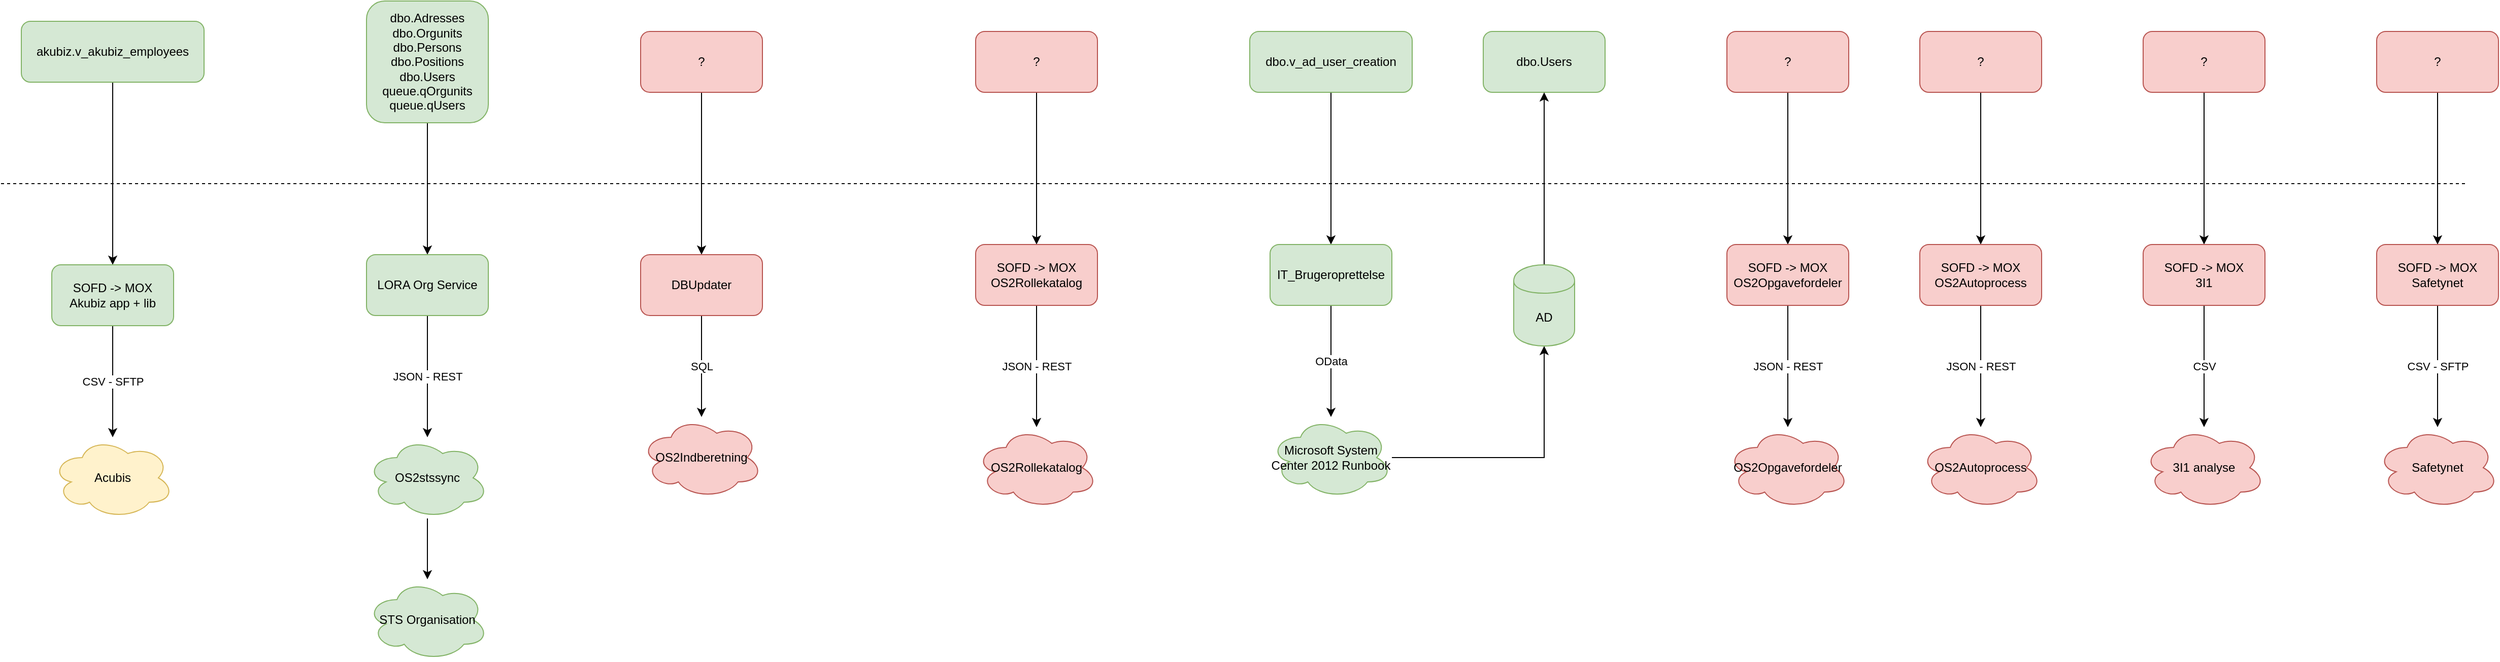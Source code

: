 <mxfile version="10.7.9" type="github"><diagram id="KG_Ls5Qf2pqGlYbRwUBB" name="Page-1"><mxGraphModel dx="1394" dy="771" grid="1" gridSize="10" guides="1" tooltips="1" connect="1" arrows="1" fold="1" page="1" pageScale="1" pageWidth="827" pageHeight="1169" math="0" shadow="0"><root><mxCell id="0"/><mxCell id="1" parent="0"/><mxCell id="2UKlJRxyJHeMJeI0KMfv-2" value="" style="endArrow=none;dashed=1;html=1;" edge="1" parent="1"><mxGeometry width="50" height="50" relative="1" as="geometry"><mxPoint y="200" as="sourcePoint"/><mxPoint x="2430" y="200" as="targetPoint"/></mxGeometry></mxCell><mxCell id="2UKlJRxyJHeMJeI0KMfv-4" value="Acubis" style="ellipse;shape=cloud;whiteSpace=wrap;html=1;fillColor=#fff2cc;strokeColor=#d6b656;" vertex="1" parent="1"><mxGeometry x="50" y="450" width="120" height="80" as="geometry"/></mxCell><mxCell id="2UKlJRxyJHeMJeI0KMfv-8" style="edgeStyle=orthogonalEdgeStyle;rounded=0;orthogonalLoop=1;jettySize=auto;html=1;" edge="1" parent="1" source="2UKlJRxyJHeMJeI0KMfv-5" target="2UKlJRxyJHeMJeI0KMfv-7"><mxGeometry relative="1" as="geometry"/></mxCell><mxCell id="2UKlJRxyJHeMJeI0KMfv-5" value="akubiz.v_akubiz_employees" style="rounded=1;whiteSpace=wrap;html=1;fillColor=#d5e8d4;strokeColor=#82b366;" vertex="1" parent="1"><mxGeometry x="20" y="40" width="180" height="60" as="geometry"/></mxCell><mxCell id="2UKlJRxyJHeMJeI0KMfv-9" value="CSV - SFTP" style="edgeStyle=orthogonalEdgeStyle;rounded=0;orthogonalLoop=1;jettySize=auto;html=1;" edge="1" parent="1" source="2UKlJRxyJHeMJeI0KMfv-7" target="2UKlJRxyJHeMJeI0KMfv-4"><mxGeometry relative="1" as="geometry"/></mxCell><mxCell id="2UKlJRxyJHeMJeI0KMfv-7" value="&lt;div&gt;SOFD -&amp;gt; MOX&lt;/div&gt;&lt;div&gt;Akubiz app + lib&lt;br&gt;&lt;/div&gt;" style="rounded=1;whiteSpace=wrap;html=1;fillColor=#d5e8d4;strokeColor=#82b366;" vertex="1" parent="1"><mxGeometry x="50" y="280" width="120" height="60" as="geometry"/></mxCell><mxCell id="2UKlJRxyJHeMJeI0KMfv-14" style="edgeStyle=orthogonalEdgeStyle;rounded=0;orthogonalLoop=1;jettySize=auto;html=1;" edge="1" parent="1" source="2UKlJRxyJHeMJeI0KMfv-10" target="2UKlJRxyJHeMJeI0KMfv-13"><mxGeometry relative="1" as="geometry"/></mxCell><mxCell id="2UKlJRxyJHeMJeI0KMfv-10" value="&lt;div&gt;dbo.Adresses&lt;/div&gt;&lt;div&gt;dbo.Orgunits&lt;/div&gt;&lt;div&gt;dbo.Persons&lt;/div&gt;&lt;div&gt;dbo.Positions&lt;/div&gt;&lt;div&gt;dbo.Users&lt;/div&gt;&lt;div&gt;queue.qOrgunits&lt;/div&gt;&lt;div&gt;queue.qUsers&lt;br&gt;&lt;/div&gt;" style="rounded=1;whiteSpace=wrap;html=1;fillColor=#d5e8d4;strokeColor=#82b366;" vertex="1" parent="1"><mxGeometry x="360" y="20" width="120" height="120" as="geometry"/></mxCell><mxCell id="2UKlJRxyJHeMJeI0KMfv-17" style="edgeStyle=orthogonalEdgeStyle;rounded=0;orthogonalLoop=1;jettySize=auto;html=1;" edge="1" parent="1" source="2UKlJRxyJHeMJeI0KMfv-12" target="2UKlJRxyJHeMJeI0KMfv-16"><mxGeometry relative="1" as="geometry"/></mxCell><mxCell id="2UKlJRxyJHeMJeI0KMfv-12" value="OS2stssync" style="ellipse;shape=cloud;whiteSpace=wrap;html=1;fillColor=#d5e8d4;strokeColor=#82b366;" vertex="1" parent="1"><mxGeometry x="360" y="450" width="120" height="80" as="geometry"/></mxCell><mxCell id="2UKlJRxyJHeMJeI0KMfv-15" value="JSON - REST" style="edgeStyle=orthogonalEdgeStyle;rounded=0;orthogonalLoop=1;jettySize=auto;html=1;" edge="1" parent="1" source="2UKlJRxyJHeMJeI0KMfv-13" target="2UKlJRxyJHeMJeI0KMfv-12"><mxGeometry relative="1" as="geometry"/></mxCell><mxCell id="2UKlJRxyJHeMJeI0KMfv-13" value="LORA Org Service" style="rounded=1;whiteSpace=wrap;html=1;fillColor=#d5e8d4;strokeColor=#82b366;" vertex="1" parent="1"><mxGeometry x="360" y="270" width="120" height="60" as="geometry"/></mxCell><mxCell id="2UKlJRxyJHeMJeI0KMfv-16" value="STS Organisation" style="ellipse;shape=cloud;whiteSpace=wrap;html=1;fillColor=#d5e8d4;strokeColor=#82b366;" vertex="1" parent="1"><mxGeometry x="360" y="590" width="120" height="80" as="geometry"/></mxCell><mxCell id="2UKlJRxyJHeMJeI0KMfv-20" style="edgeStyle=orthogonalEdgeStyle;rounded=0;orthogonalLoop=1;jettySize=auto;html=1;" edge="1" parent="1" source="2UKlJRxyJHeMJeI0KMfv-18" target="2UKlJRxyJHeMJeI0KMfv-19"><mxGeometry relative="1" as="geometry"/></mxCell><mxCell id="2UKlJRxyJHeMJeI0KMfv-18" value="?" style="rounded=1;whiteSpace=wrap;html=1;fillColor=#f8cecc;strokeColor=#b85450;" vertex="1" parent="1"><mxGeometry x="630" y="50" width="120" height="60" as="geometry"/></mxCell><mxCell id="2UKlJRxyJHeMJeI0KMfv-22" value="SQL" style="edgeStyle=orthogonalEdgeStyle;rounded=0;orthogonalLoop=1;jettySize=auto;html=1;" edge="1" parent="1" source="2UKlJRxyJHeMJeI0KMfv-19" target="2UKlJRxyJHeMJeI0KMfv-21"><mxGeometry relative="1" as="geometry"/></mxCell><mxCell id="2UKlJRxyJHeMJeI0KMfv-19" value="DBUpdater" style="rounded=1;whiteSpace=wrap;html=1;fillColor=#f8cecc;strokeColor=#b85450;" vertex="1" parent="1"><mxGeometry x="630" y="270" width="120" height="60" as="geometry"/></mxCell><mxCell id="2UKlJRxyJHeMJeI0KMfv-21" value="OS2Indberetning" style="ellipse;shape=cloud;whiteSpace=wrap;html=1;fillColor=#f8cecc;strokeColor=#b85450;" vertex="1" parent="1"><mxGeometry x="630" y="430" width="120" height="80" as="geometry"/></mxCell><mxCell id="2UKlJRxyJHeMJeI0KMfv-26" style="edgeStyle=orthogonalEdgeStyle;rounded=0;orthogonalLoop=1;jettySize=auto;html=1;" edge="1" parent="1" source="2UKlJRxyJHeMJeI0KMfv-24" target="2UKlJRxyJHeMJeI0KMfv-25"><mxGeometry relative="1" as="geometry"/></mxCell><mxCell id="2UKlJRxyJHeMJeI0KMfv-24" value="?" style="rounded=1;whiteSpace=wrap;html=1;fillColor=#f8cecc;strokeColor=#b85450;" vertex="1" parent="1"><mxGeometry x="960" y="50" width="120" height="60" as="geometry"/></mxCell><mxCell id="2UKlJRxyJHeMJeI0KMfv-28" value="JSON - REST" style="edgeStyle=orthogonalEdgeStyle;rounded=0;orthogonalLoop=1;jettySize=auto;html=1;" edge="1" parent="1" source="2UKlJRxyJHeMJeI0KMfv-25" target="2UKlJRxyJHeMJeI0KMfv-27"><mxGeometry relative="1" as="geometry"/></mxCell><mxCell id="2UKlJRxyJHeMJeI0KMfv-25" value="&lt;div&gt;SOFD -&amp;gt; MOX&lt;/div&gt;&lt;div&gt;OS2Rollekatalog&lt;br&gt;&lt;/div&gt;" style="rounded=1;whiteSpace=wrap;html=1;fillColor=#f8cecc;strokeColor=#b85450;" vertex="1" parent="1"><mxGeometry x="960" y="260" width="120" height="60" as="geometry"/></mxCell><mxCell id="2UKlJRxyJHeMJeI0KMfv-27" value="OS2Rollekatalog" style="ellipse;shape=cloud;whiteSpace=wrap;html=1;fillColor=#f8cecc;strokeColor=#b85450;" vertex="1" parent="1"><mxGeometry x="960" y="440" width="120" height="80" as="geometry"/></mxCell><mxCell id="2UKlJRxyJHeMJeI0KMfv-31" style="edgeStyle=orthogonalEdgeStyle;rounded=0;orthogonalLoop=1;jettySize=auto;html=1;" edge="1" parent="1" source="2UKlJRxyJHeMJeI0KMfv-29" target="2UKlJRxyJHeMJeI0KMfv-30"><mxGeometry relative="1" as="geometry"/></mxCell><mxCell id="2UKlJRxyJHeMJeI0KMfv-29" value="dbo.v_ad_user_creation" style="rounded=1;whiteSpace=wrap;html=1;fillColor=#d5e8d4;strokeColor=#82b366;" vertex="1" parent="1"><mxGeometry x="1230" y="50" width="160" height="60" as="geometry"/></mxCell><mxCell id="2UKlJRxyJHeMJeI0KMfv-33" value="OData" style="edgeStyle=orthogonalEdgeStyle;rounded=0;orthogonalLoop=1;jettySize=auto;html=1;" edge="1" parent="1" source="2UKlJRxyJHeMJeI0KMfv-30" target="2UKlJRxyJHeMJeI0KMfv-32"><mxGeometry relative="1" as="geometry"/></mxCell><mxCell id="2UKlJRxyJHeMJeI0KMfv-30" value="IT_Brugeroprettelse" style="rounded=1;whiteSpace=wrap;html=1;fillColor=#d5e8d4;strokeColor=#82b366;" vertex="1" parent="1"><mxGeometry x="1250" y="260" width="120" height="60" as="geometry"/></mxCell><mxCell id="2UKlJRxyJHeMJeI0KMfv-39" style="edgeStyle=orthogonalEdgeStyle;rounded=0;orthogonalLoop=1;jettySize=auto;html=1;" edge="1" parent="1" source="2UKlJRxyJHeMJeI0KMfv-32" target="2UKlJRxyJHeMJeI0KMfv-38"><mxGeometry relative="1" as="geometry"/></mxCell><mxCell id="2UKlJRxyJHeMJeI0KMfv-32" value="Microsoft System Center 2012 Runbook" style="ellipse;shape=cloud;whiteSpace=wrap;html=1;fillColor=#d5e8d4;strokeColor=#82b366;" vertex="1" parent="1"><mxGeometry x="1250" y="430" width="120" height="80" as="geometry"/></mxCell><mxCell id="2UKlJRxyJHeMJeI0KMfv-36" value="dbo.Users" style="rounded=1;whiteSpace=wrap;html=1;fillColor=#d5e8d4;strokeColor=#82b366;" vertex="1" parent="1"><mxGeometry x="1460" y="50" width="120" height="60" as="geometry"/></mxCell><mxCell id="2UKlJRxyJHeMJeI0KMfv-40" style="edgeStyle=orthogonalEdgeStyle;rounded=0;orthogonalLoop=1;jettySize=auto;html=1;" edge="1" parent="1" source="2UKlJRxyJHeMJeI0KMfv-38" target="2UKlJRxyJHeMJeI0KMfv-36"><mxGeometry relative="1" as="geometry"/></mxCell><mxCell id="2UKlJRxyJHeMJeI0KMfv-38" value="AD" style="shape=cylinder;whiteSpace=wrap;html=1;boundedLbl=1;backgroundOutline=1;fillColor=#d5e8d4;strokeColor=#82b366;" vertex="1" parent="1"><mxGeometry x="1490" y="280" width="60" height="80" as="geometry"/></mxCell><mxCell id="2UKlJRxyJHeMJeI0KMfv-41" style="edgeStyle=orthogonalEdgeStyle;rounded=0;orthogonalLoop=1;jettySize=auto;html=1;" edge="1" parent="1" source="2UKlJRxyJHeMJeI0KMfv-42" target="2UKlJRxyJHeMJeI0KMfv-44"><mxGeometry relative="1" as="geometry"/></mxCell><mxCell id="2UKlJRxyJHeMJeI0KMfv-42" value="?" style="rounded=1;whiteSpace=wrap;html=1;fillColor=#f8cecc;strokeColor=#b85450;" vertex="1" parent="1"><mxGeometry x="1700" y="50" width="120" height="60" as="geometry"/></mxCell><mxCell id="2UKlJRxyJHeMJeI0KMfv-43" value="JSON - REST" style="edgeStyle=orthogonalEdgeStyle;rounded=0;orthogonalLoop=1;jettySize=auto;html=1;" edge="1" parent="1" source="2UKlJRxyJHeMJeI0KMfv-44" target="2UKlJRxyJHeMJeI0KMfv-45"><mxGeometry relative="1" as="geometry"/></mxCell><mxCell id="2UKlJRxyJHeMJeI0KMfv-44" value="&lt;div&gt;SOFD -&amp;gt; MOX&lt;/div&gt;&lt;div&gt;OS2Opgavefordeler&lt;br&gt;&lt;/div&gt;" style="rounded=1;whiteSpace=wrap;html=1;fillColor=#f8cecc;strokeColor=#b85450;" vertex="1" parent="1"><mxGeometry x="1700" y="260" width="120" height="60" as="geometry"/></mxCell><mxCell id="2UKlJRxyJHeMJeI0KMfv-45" value="OS2Opgavefordeler" style="ellipse;shape=cloud;whiteSpace=wrap;html=1;fillColor=#f8cecc;strokeColor=#b85450;" vertex="1" parent="1"><mxGeometry x="1700" y="440" width="120" height="80" as="geometry"/></mxCell><mxCell id="2UKlJRxyJHeMJeI0KMfv-46" style="edgeStyle=orthogonalEdgeStyle;rounded=0;orthogonalLoop=1;jettySize=auto;html=1;" edge="1" parent="1" source="2UKlJRxyJHeMJeI0KMfv-47" target="2UKlJRxyJHeMJeI0KMfv-49"><mxGeometry relative="1" as="geometry"/></mxCell><mxCell id="2UKlJRxyJHeMJeI0KMfv-47" value="?" style="rounded=1;whiteSpace=wrap;html=1;fillColor=#f8cecc;strokeColor=#b85450;" vertex="1" parent="1"><mxGeometry x="1890" y="50" width="120" height="60" as="geometry"/></mxCell><mxCell id="2UKlJRxyJHeMJeI0KMfv-48" value="JSON - REST" style="edgeStyle=orthogonalEdgeStyle;rounded=0;orthogonalLoop=1;jettySize=auto;html=1;" edge="1" parent="1" source="2UKlJRxyJHeMJeI0KMfv-49" target="2UKlJRxyJHeMJeI0KMfv-50"><mxGeometry relative="1" as="geometry"/></mxCell><mxCell id="2UKlJRxyJHeMJeI0KMfv-49" value="&lt;div&gt;SOFD -&amp;gt; MOX&lt;/div&gt;&lt;div&gt;OS2Autoprocess&lt;br&gt;&lt;/div&gt;" style="rounded=1;whiteSpace=wrap;html=1;fillColor=#f8cecc;strokeColor=#b85450;" vertex="1" parent="1"><mxGeometry x="1890" y="260" width="120" height="60" as="geometry"/></mxCell><mxCell id="2UKlJRxyJHeMJeI0KMfv-50" value="OS2Autoprocess" style="ellipse;shape=cloud;whiteSpace=wrap;html=1;fillColor=#f8cecc;strokeColor=#b85450;" vertex="1" parent="1"><mxGeometry x="1890" y="440" width="120" height="80" as="geometry"/></mxCell><mxCell id="2UKlJRxyJHeMJeI0KMfv-51" style="edgeStyle=orthogonalEdgeStyle;rounded=0;orthogonalLoop=1;jettySize=auto;html=1;" edge="1" parent="1" source="2UKlJRxyJHeMJeI0KMfv-52" target="2UKlJRxyJHeMJeI0KMfv-54"><mxGeometry relative="1" as="geometry"/></mxCell><mxCell id="2UKlJRxyJHeMJeI0KMfv-52" value="?" style="rounded=1;whiteSpace=wrap;html=1;fillColor=#f8cecc;strokeColor=#b85450;" vertex="1" parent="1"><mxGeometry x="2110" y="50" width="120" height="60" as="geometry"/></mxCell><mxCell id="2UKlJRxyJHeMJeI0KMfv-53" value="CSV" style="edgeStyle=orthogonalEdgeStyle;rounded=0;orthogonalLoop=1;jettySize=auto;html=1;" edge="1" parent="1" source="2UKlJRxyJHeMJeI0KMfv-54" target="2UKlJRxyJHeMJeI0KMfv-55"><mxGeometry relative="1" as="geometry"/></mxCell><mxCell id="2UKlJRxyJHeMJeI0KMfv-54" value="&lt;div&gt;SOFD -&amp;gt; MOX&lt;/div&gt;&lt;div&gt;3I1&lt;br&gt;&lt;/div&gt;" style="rounded=1;whiteSpace=wrap;html=1;fillColor=#f8cecc;strokeColor=#b85450;" vertex="1" parent="1"><mxGeometry x="2110" y="260" width="120" height="60" as="geometry"/></mxCell><mxCell id="2UKlJRxyJHeMJeI0KMfv-55" value="3I1 analyse" style="ellipse;shape=cloud;whiteSpace=wrap;html=1;fillColor=#f8cecc;strokeColor=#b85450;" vertex="1" parent="1"><mxGeometry x="2110" y="440" width="120" height="80" as="geometry"/></mxCell><mxCell id="2UKlJRxyJHeMJeI0KMfv-56" style="edgeStyle=orthogonalEdgeStyle;rounded=0;orthogonalLoop=1;jettySize=auto;html=1;" edge="1" parent="1" source="2UKlJRxyJHeMJeI0KMfv-57" target="2UKlJRxyJHeMJeI0KMfv-59"><mxGeometry relative="1" as="geometry"/></mxCell><mxCell id="2UKlJRxyJHeMJeI0KMfv-57" value="?" style="rounded=1;whiteSpace=wrap;html=1;fillColor=#f8cecc;strokeColor=#b85450;" vertex="1" parent="1"><mxGeometry x="2340" y="50" width="120" height="60" as="geometry"/></mxCell><mxCell id="2UKlJRxyJHeMJeI0KMfv-58" value="CSV - SFTP" style="edgeStyle=orthogonalEdgeStyle;rounded=0;orthogonalLoop=1;jettySize=auto;html=1;" edge="1" parent="1" source="2UKlJRxyJHeMJeI0KMfv-59" target="2UKlJRxyJHeMJeI0KMfv-60"><mxGeometry relative="1" as="geometry"/></mxCell><mxCell id="2UKlJRxyJHeMJeI0KMfv-59" value="&lt;div&gt;SOFD -&amp;gt; MOX&lt;/div&gt;Safetynet" style="rounded=1;whiteSpace=wrap;html=1;fillColor=#f8cecc;strokeColor=#b85450;" vertex="1" parent="1"><mxGeometry x="2340" y="260" width="120" height="60" as="geometry"/></mxCell><mxCell id="2UKlJRxyJHeMJeI0KMfv-60" value="Safetynet" style="ellipse;shape=cloud;whiteSpace=wrap;html=1;fillColor=#f8cecc;strokeColor=#b85450;" vertex="1" parent="1"><mxGeometry x="2340" y="440" width="120" height="80" as="geometry"/></mxCell></root></mxGraphModel></diagram></mxfile>